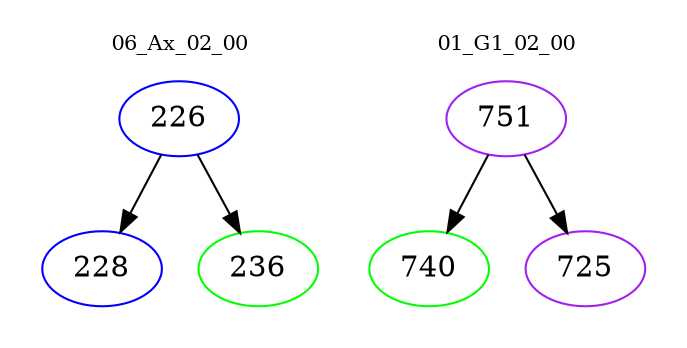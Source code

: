 digraph{
subgraph cluster_0 {
color = white
label = "06_Ax_02_00";
fontsize=10;
T0_226 [label="226", color="blue"]
T0_226 -> T0_228 [color="black"]
T0_228 [label="228", color="blue"]
T0_226 -> T0_236 [color="black"]
T0_236 [label="236", color="green"]
}
subgraph cluster_1 {
color = white
label = "01_G1_02_00";
fontsize=10;
T1_751 [label="751", color="purple"]
T1_751 -> T1_740 [color="black"]
T1_740 [label="740", color="green"]
T1_751 -> T1_725 [color="black"]
T1_725 [label="725", color="purple"]
}
}
